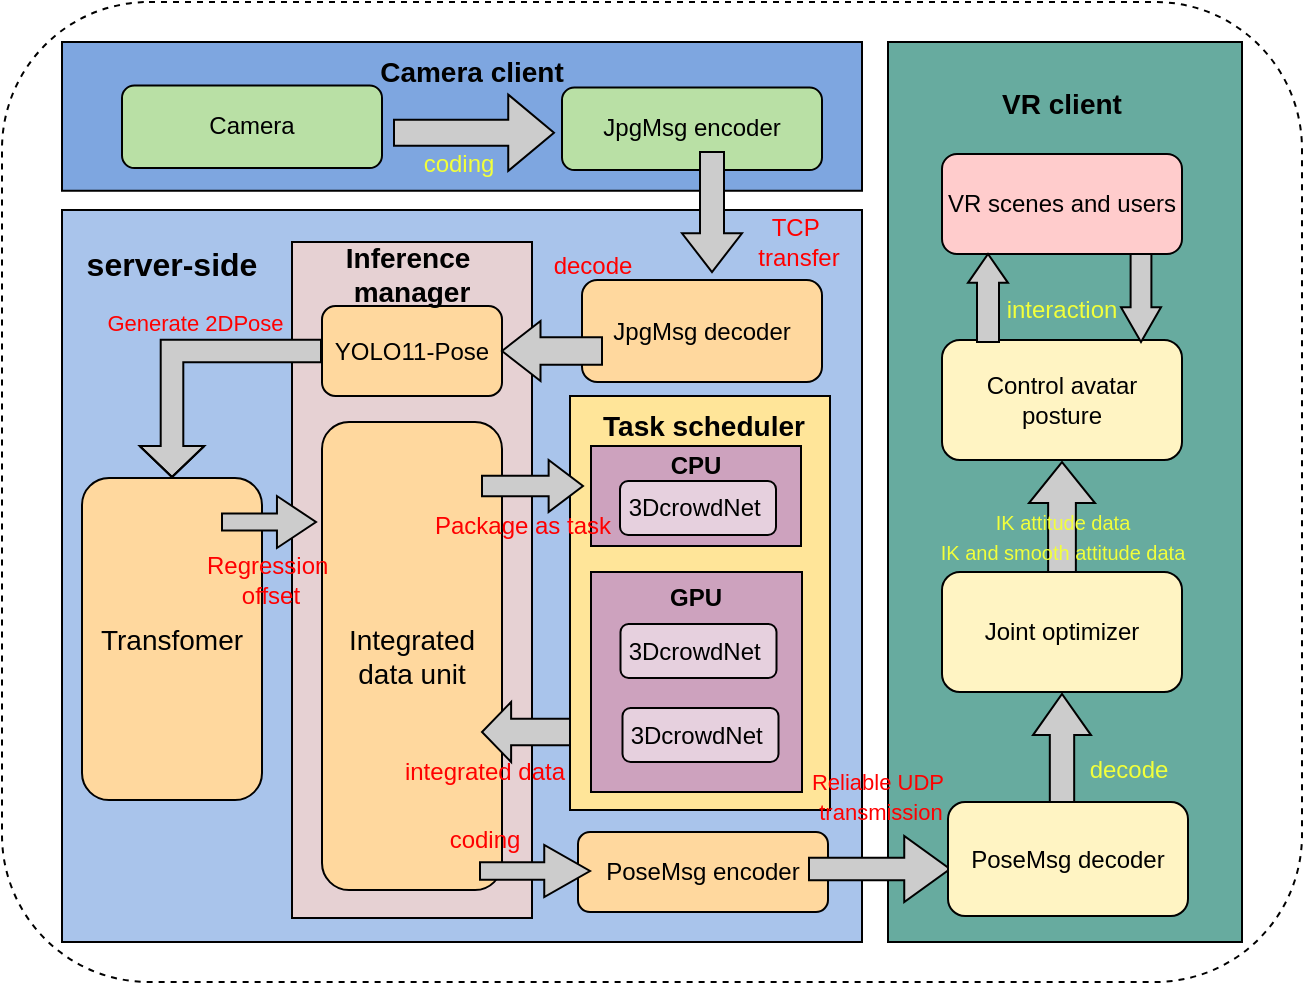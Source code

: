 <mxfile version="25.0.3">
  <diagram name="第 1 页" id="Knm-lP41OONlfiwNGnnD">
    <mxGraphModel dx="1055" dy="572" grid="1" gridSize="10" guides="1" tooltips="1" connect="1" arrows="1" fold="1" page="1" pageScale="1" pageWidth="827" pageHeight="1169" math="0" shadow="0">
      <root>
        <mxCell id="0" />
        <mxCell id="1" parent="0" />
        <mxCell id="qZviWjtYEAZgcSV_L7dp-56" value="" style="rounded=1;whiteSpace=wrap;html=1;dashed=1;" parent="1" vertex="1">
          <mxGeometry x="100" y="170" width="650" height="490" as="geometry" />
        </mxCell>
        <mxCell id="qZviWjtYEAZgcSV_L7dp-3" value="" style="rounded=0;whiteSpace=wrap;html=1;fillColor=#7EA6E0;" parent="1" vertex="1">
          <mxGeometry x="130" y="190" width="400" height="74.38" as="geometry" />
        </mxCell>
        <mxCell id="qZviWjtYEAZgcSV_L7dp-5" value="" style="html=1;shadow=0;dashed=0;align=center;verticalAlign=middle;shape=mxgraph.arrows2.arrow;dy=0.66;dx=22.88;notch=0;fillColor=#CCCCCC;" parent="1" vertex="1">
          <mxGeometry x="296" y="216.31" width="80" height="38.13" as="geometry" />
        </mxCell>
        <mxCell id="qZviWjtYEAZgcSV_L7dp-8" value="Camera" style="rounded=1;whiteSpace=wrap;html=1;fillColor=#B9E0A5;" parent="1" vertex="1">
          <mxGeometry x="160" y="211.75" width="130" height="41.25" as="geometry" />
        </mxCell>
        <mxCell id="qZviWjtYEAZgcSV_L7dp-9" value="JpgMsg encoder" style="rounded=1;whiteSpace=wrap;html=1;fillColor=#B9E0A5;" parent="1" vertex="1">
          <mxGeometry x="380" y="212.75" width="130" height="41.25" as="geometry" />
        </mxCell>
        <mxCell id="qZviWjtYEAZgcSV_L7dp-11" value="" style="rounded=0;whiteSpace=wrap;html=1;fillColor=#A9C4EB;" parent="1" vertex="1">
          <mxGeometry x="130" y="274" width="400" height="366" as="geometry" />
        </mxCell>
        <mxCell id="qZviWjtYEAZgcSV_L7dp-10" value="" style="html=1;shadow=0;dashed=0;align=center;verticalAlign=middle;shape=mxgraph.arrows2.arrow;dy=0.6;dx=19.33;direction=south;notch=0;fillColor=#CCCCCC;" parent="1" vertex="1">
          <mxGeometry x="440" y="245" width="30" height="60" as="geometry" />
        </mxCell>
        <mxCell id="qZviWjtYEAZgcSV_L7dp-12" value="JpgMsg decoder" style="rounded=1;whiteSpace=wrap;html=1;fillColor=#FFD89E;" parent="1" vertex="1">
          <mxGeometry x="390" y="309" width="120" height="51" as="geometry" />
        </mxCell>
        <mxCell id="qZviWjtYEAZgcSV_L7dp-22" value="" style="rounded=0;whiteSpace=wrap;html=1;fillColor=#E6D1D3;" parent="1" vertex="1">
          <mxGeometry x="245" y="290" width="120" height="338" as="geometry" />
        </mxCell>
        <mxCell id="qZviWjtYEAZgcSV_L7dp-60" style="edgeStyle=orthogonalEdgeStyle;rounded=0;orthogonalLoop=1;jettySize=auto;html=1;exitX=0;exitY=0.5;exitDx=0;exitDy=0;entryX=0.5;entryY=0;entryDx=0;entryDy=0;shape=flexArrow;fillColor=#CCCCCC;width=11.304;endSize=4.835;" parent="1" source="qZviWjtYEAZgcSV_L7dp-14" target="qZviWjtYEAZgcSV_L7dp-19" edge="1">
          <mxGeometry relative="1" as="geometry" />
        </mxCell>
        <mxCell id="o7PN1KQM0Z8fIxWU293y-7" value="Generate 2DPose" style="edgeLabel;align=center;verticalAlign=middle;resizable=0;points=[];labelBackgroundColor=none;fontColor=#FF0000;" parent="qZviWjtYEAZgcSV_L7dp-60" vertex="1" connectable="0">
          <mxGeometry x="-0.444" y="5" relative="1" as="geometry">
            <mxPoint x="-25" y="-20" as="offset" />
          </mxGeometry>
        </mxCell>
        <mxCell id="qZviWjtYEAZgcSV_L7dp-14" value="YOLO11-Pose" style="rounded=1;whiteSpace=wrap;html=1;fillColor=#FFD89E;" parent="1" vertex="1">
          <mxGeometry x="260" y="322" width="90" height="45" as="geometry" />
        </mxCell>
        <mxCell id="qZviWjtYEAZgcSV_L7dp-13" value="" style="html=1;shadow=0;dashed=0;align=center;verticalAlign=middle;shape=mxgraph.arrows2.arrow;dy=0.54;dx=19.25;flipH=1;notch=0;fillColor=#CCCCCC;" parent="1" vertex="1">
          <mxGeometry x="350" y="329.5" width="50" height="30" as="geometry" />
        </mxCell>
        <mxCell id="qZviWjtYEAZgcSV_L7dp-16" value="" style="rounded=0;whiteSpace=wrap;html=1;fillColor=#FFE599;" parent="1" vertex="1">
          <mxGeometry x="384" y="367" width="130" height="207" as="geometry" />
        </mxCell>
        <mxCell id="qZviWjtYEAZgcSV_L7dp-17" value="&lt;font style=&quot;font-size: 14px;&quot;&gt;Integrated data unit&lt;/font&gt;" style="rounded=1;whiteSpace=wrap;html=1;fillColor=#FFD89E;" parent="1" vertex="1">
          <mxGeometry x="260" y="380" width="90" height="234" as="geometry" />
        </mxCell>
        <mxCell id="qZviWjtYEAZgcSV_L7dp-18" value="PoseMsg encoder" style="rounded=1;whiteSpace=wrap;html=1;fillColor=#FFD89E;" parent="1" vertex="1">
          <mxGeometry x="388" y="585" width="125" height="40" as="geometry" />
        </mxCell>
        <mxCell id="qZviWjtYEAZgcSV_L7dp-19" value="&lt;font style=&quot;font-size: 14px;&quot;&gt;Transfomer&lt;/font&gt;" style="rounded=1;whiteSpace=wrap;html=1;fillColor=#FFD89E;" parent="1" vertex="1">
          <mxGeometry x="140" y="408" width="90" height="161" as="geometry" />
        </mxCell>
        <mxCell id="qZviWjtYEAZgcSV_L7dp-23" value="&lt;span style=&quot;font-size: 14px;&quot;&gt;&lt;b&gt;Inference&amp;nbsp;&lt;/b&gt;&lt;/span&gt;&lt;div&gt;&lt;span style=&quot;font-size: 14px;&quot;&gt;&lt;b&gt;manager&lt;/b&gt;&lt;/span&gt;&lt;/div&gt;" style="text;html=1;align=center;verticalAlign=middle;whiteSpace=wrap;rounded=0;" parent="1" vertex="1">
          <mxGeometry x="235" y="290.5" width="140" height="30" as="geometry" />
        </mxCell>
        <mxCell id="qZviWjtYEAZgcSV_L7dp-27" value="" style="rounded=0;whiteSpace=wrap;html=1;fillColor=#CDA2BE;" parent="1" vertex="1">
          <mxGeometry x="394.5" y="392" width="105" height="50" as="geometry" />
        </mxCell>
        <mxCell id="qZviWjtYEAZgcSV_L7dp-28" value="3DcrowdNet " style="rounded=1;whiteSpace=wrap;fillColor=#E6D0DE;" parent="1" vertex="1">
          <mxGeometry x="409" y="409.5" width="78" height="27" as="geometry" />
        </mxCell>
        <mxCell id="qZviWjtYEAZgcSV_L7dp-29" value="" style="rounded=0;whiteSpace=wrap;html=1;fillColor=#CDA2BE;" parent="1" vertex="1">
          <mxGeometry x="394.5" y="455" width="105.5" height="110" as="geometry" />
        </mxCell>
        <mxCell id="qZviWjtYEAZgcSV_L7dp-30" value="&lt;b&gt;CPU&lt;/b&gt;" style="text;html=1;align=center;verticalAlign=middle;whiteSpace=wrap;rounded=0;" parent="1" vertex="1">
          <mxGeometry x="417.25" y="387" width="60" height="30" as="geometry" />
        </mxCell>
        <mxCell id="qZviWjtYEAZgcSV_L7dp-32" value="3DcrowdNet " style="rounded=1;whiteSpace=wrap;fillColor=#E6D0DE;" parent="1" vertex="1">
          <mxGeometry x="409.25" y="481" width="78" height="27" as="geometry" />
        </mxCell>
        <mxCell id="qZviWjtYEAZgcSV_L7dp-33" value="&lt;b&gt;GPU&lt;/b&gt;" style="text;html=1;align=center;verticalAlign=middle;whiteSpace=wrap;rounded=0;" parent="1" vertex="1">
          <mxGeometry x="417" y="453" width="60" height="30" as="geometry" />
        </mxCell>
        <mxCell id="qZviWjtYEAZgcSV_L7dp-34" value="3DcrowdNet " style="rounded=1;whiteSpace=wrap;fillColor=#E6D0DE;" parent="1" vertex="1">
          <mxGeometry x="410.25" y="523" width="78" height="27" as="geometry" />
        </mxCell>
        <mxCell id="qZviWjtYEAZgcSV_L7dp-35" value="&lt;span style=&quot;font-size: 14px;&quot;&gt;&lt;b&gt;Task scheduler&lt;/b&gt;&lt;/span&gt;" style="text;html=1;align=center;verticalAlign=middle;whiteSpace=wrap;rounded=0;" parent="1" vertex="1">
          <mxGeometry x="389.63" y="367" width="121.75" height="30" as="geometry" />
        </mxCell>
        <mxCell id="qZviWjtYEAZgcSV_L7dp-42" value="" style="rounded=0;whiteSpace=wrap;html=1;fillColor=#67AB9F;" parent="1" vertex="1">
          <mxGeometry x="543" y="190" width="177" height="450" as="geometry" />
        </mxCell>
        <mxCell id="qZviWjtYEAZgcSV_L7dp-41" value="" style="html=1;shadow=0;dashed=0;align=center;verticalAlign=middle;shape=mxgraph.arrows2.arrow;dy=0.66;dx=22.88;notch=0;fillColor=#CCCCCC;" parent="1" vertex="1">
          <mxGeometry x="503.5" y="587" width="70.5" height="33" as="geometry" />
        </mxCell>
        <mxCell id="qZviWjtYEAZgcSV_L7dp-43" value="PoseMsg decoder" style="rounded=1;whiteSpace=wrap;html=1;fillColor=#FFF4C3;" parent="1" vertex="1">
          <mxGeometry x="573" y="570" width="120" height="57" as="geometry" />
        </mxCell>
        <mxCell id="qZviWjtYEAZgcSV_L7dp-47" value="Joint optimizer" style="rounded=1;whiteSpace=wrap;html=1;fillColor=#FFF4C3;" parent="1" vertex="1">
          <mxGeometry x="570" y="455" width="120" height="60" as="geometry" />
        </mxCell>
        <mxCell id="qZviWjtYEAZgcSV_L7dp-48" value="Control avatar posture" style="rounded=1;whiteSpace=wrap;html=1;fillColor=#FFF4C3;" parent="1" vertex="1">
          <mxGeometry x="570" y="339" width="120" height="60" as="geometry" />
        </mxCell>
        <mxCell id="qZviWjtYEAZgcSV_L7dp-51" value="VR scenes and users" style="rounded=1;whiteSpace=wrap;html=1;fillColor=#FFCCCC;" parent="1" vertex="1">
          <mxGeometry x="570" y="246" width="120" height="50" as="geometry" />
        </mxCell>
        <mxCell id="qZviWjtYEAZgcSV_L7dp-52" value="" style="html=1;shadow=0;dashed=0;align=center;verticalAlign=middle;shape=mxgraph.arrows2.arrow;dy=0.58;dx=20.54;direction=north;notch=0;fillColor=#CCCCCC;" parent="1" vertex="1">
          <mxGeometry x="615.5" y="516" width="29" height="54" as="geometry" />
        </mxCell>
        <mxCell id="qZviWjtYEAZgcSV_L7dp-53" value="" style="html=1;shadow=0;dashed=0;align=center;verticalAlign=middle;shape=mxgraph.arrows2.arrow;dy=0.58;dx=20.54;direction=north;notch=0;fillColor=#CCCCCC;" parent="1" vertex="1">
          <mxGeometry x="613.5" y="400" width="33" height="55" as="geometry" />
        </mxCell>
        <mxCell id="qZviWjtYEAZgcSV_L7dp-55" value="&lt;span style=&quot;font-size: 14px;&quot;&gt;&lt;b&gt;VR client&lt;/b&gt;&lt;/span&gt;" style="text;html=1;align=center;verticalAlign=middle;whiteSpace=wrap;rounded=0;" parent="1" vertex="1">
          <mxGeometry x="570" y="200.75" width="120" height="41.25" as="geometry" />
        </mxCell>
        <mxCell id="qZviWjtYEAZgcSV_L7dp-57" value="&lt;span style=&quot;font-size: 14px;&quot;&gt;&lt;b&gt;Camera client&lt;/b&gt;&lt;/span&gt;" style="text;html=1;align=center;verticalAlign=middle;whiteSpace=wrap;rounded=0;" parent="1" vertex="1">
          <mxGeometry x="288" y="190" width="94" height="30" as="geometry" />
        </mxCell>
        <mxCell id="qZviWjtYEAZgcSV_L7dp-58" value="" style="html=1;shadow=0;dashed=0;align=center;verticalAlign=middle;shape=mxgraph.arrows2.arrow;dy=0.66;dx=22.88;notch=0;fillColor=#CCCCCC;" parent="1" vertex="1">
          <mxGeometry x="339" y="591.5" width="55" height="26" as="geometry" />
        </mxCell>
        <mxCell id="rqnmy9McXEW3Z_b_oBwS-1" value="server-side" style="text;align=center;verticalAlign=middle;resizable=0;points=[];autosize=1;strokeColor=none;fillColor=none;horizontal=1;fontStyle=1;fontSize=16;" parent="1" vertex="1">
          <mxGeometry x="135" y="285" width="100" height="30" as="geometry" />
        </mxCell>
        <mxCell id="9eQYjSnBoUs20xjZKoyD-1" value="" style="html=1;shadow=0;dashed=0;align=center;verticalAlign=middle;shape=mxgraph.arrows2.arrow;dy=0.56;dx=14.56;flipH=1;notch=0;fillColor=#CCCCCC;" parent="1" vertex="1">
          <mxGeometry x="340" y="520" width="44" height="30" as="geometry" />
        </mxCell>
        <mxCell id="9eQYjSnBoUs20xjZKoyD-4" value="" style="html=1;shadow=0;dashed=0;align=center;verticalAlign=middle;shape=mxgraph.arrows2.arrow;dy=0.61;dx=17.18;notch=0;fillColor=#CCCCCC;" parent="1" vertex="1">
          <mxGeometry x="340" y="399" width="50.5" height="26" as="geometry" />
        </mxCell>
        <mxCell id="9eQYjSnBoUs20xjZKoyD-5" value="" style="html=1;shadow=0;dashed=0;align=center;verticalAlign=middle;shape=mxgraph.arrows2.arrow;dy=0.67;dx=19.52;notch=0;fillColor=#CCCCCC;" parent="1" vertex="1">
          <mxGeometry x="210" y="417" width="47" height="26" as="geometry" />
        </mxCell>
        <mxCell id="o7PN1KQM0Z8fIxWU293y-2" value="&lt;font color=&quot;#f2ff3b&quot;&gt;coding&lt;/font&gt;" style="text;html=1;align=center;verticalAlign=middle;resizable=0;points=[];autosize=1;strokeColor=none;fillColor=none;" parent="1" vertex="1">
          <mxGeometry x="298" y="236.38" width="60" height="30" as="geometry" />
        </mxCell>
        <mxCell id="o7PN1KQM0Z8fIxWU293y-3" value="&lt;font color=&quot;#ff0000&quot;&gt;TCP&amp;nbsp;&lt;/font&gt;&lt;div&gt;&lt;font color=&quot;#ff0000&quot;&gt;transfer&lt;/font&gt;&lt;/div&gt;" style="text;html=1;align=center;verticalAlign=middle;resizable=0;points=[];autosize=1;strokeColor=none;fillColor=none;" parent="1" vertex="1">
          <mxGeometry x="468" y="270" width="60" height="40" as="geometry" />
        </mxCell>
        <mxCell id="o7PN1KQM0Z8fIxWU293y-4" value="&lt;font color=&quot;#ff0000&quot;&gt;decode&lt;/font&gt;" style="text;html=1;align=center;verticalAlign=middle;resizable=0;points=[];autosize=1;strokeColor=none;fillColor=none;" parent="1" vertex="1">
          <mxGeometry x="365" y="286.5" width="60" height="30" as="geometry" />
        </mxCell>
        <mxCell id="o7PN1KQM0Z8fIxWU293y-8" value="&lt;font color=&quot;#ff0000&quot;&gt;Regression&amp;nbsp;&lt;/font&gt;&lt;div&gt;&lt;font color=&quot;#ff0000&quot;&gt;offset&lt;/font&gt;&lt;/div&gt;" style="text;html=1;align=center;verticalAlign=middle;resizable=0;points=[];autosize=1;strokeColor=none;fillColor=none;" parent="1" vertex="1">
          <mxGeometry x="188.5" y="439" width="90" height="40" as="geometry" />
        </mxCell>
        <mxCell id="o7PN1KQM0Z8fIxWU293y-9" value="&lt;font color=&quot;#ff0000&quot;&gt;Package as task&lt;/font&gt;" style="text;html=1;align=center;verticalAlign=middle;resizable=0;points=[];autosize=1;strokeColor=none;fillColor=none;" parent="1" vertex="1">
          <mxGeometry x="305" y="417" width="110" height="30" as="geometry" />
        </mxCell>
        <mxCell id="o7PN1KQM0Z8fIxWU293y-10" value="&lt;font color=&quot;#ff0000&quot;&gt;integrated data&lt;/font&gt;" style="text;html=1;align=center;verticalAlign=middle;resizable=0;points=[];autosize=1;strokeColor=none;fillColor=none;" parent="1" vertex="1">
          <mxGeometry x="290.5" y="540" width="100" height="30" as="geometry" />
        </mxCell>
        <mxCell id="o7PN1KQM0Z8fIxWU293y-11" value="&lt;font color=&quot;#ff0000&quot;&gt;coding&lt;/font&gt;" style="text;html=1;align=center;verticalAlign=middle;resizable=0;points=[];autosize=1;strokeColor=none;fillColor=none;" parent="1" vertex="1">
          <mxGeometry x="310.5" y="574" width="60" height="30" as="geometry" />
        </mxCell>
        <mxCell id="o7PN1KQM0Z8fIxWU293y-12" value="&lt;font color=&quot;#ff0000&quot; style=&quot;font-size: 11px;&quot;&gt;Reliable UDP&amp;nbsp;&lt;/font&gt;&lt;div&gt;&lt;font color=&quot;#ff0000&quot; style=&quot;font-size: 11px;&quot;&gt;transmission&lt;/font&gt;&lt;/div&gt;" style="text;html=1;align=center;verticalAlign=middle;resizable=0;points=[];autosize=1;strokeColor=none;fillColor=none;" parent="1" vertex="1">
          <mxGeometry x="493.75" y="547" width="90" height="40" as="geometry" />
        </mxCell>
        <mxCell id="o7PN1KQM0Z8fIxWU293y-13" value="&lt;font color=&quot;#f2ff3b&quot;&gt;decode&lt;/font&gt;" style="text;html=1;align=center;verticalAlign=middle;resizable=0;points=[];autosize=1;strokeColor=none;fillColor=none;" parent="1" vertex="1">
          <mxGeometry x="633" y="539" width="60" height="30" as="geometry" />
        </mxCell>
        <mxCell id="o7PN1KQM0Z8fIxWU293y-14" value="&lt;div&gt;&lt;span style=&quot;font-size: 10px;&quot;&gt;&lt;font color=&quot;#f2ff3b&quot;&gt;IK attitude data&lt;/font&gt;&lt;/span&gt;&lt;/div&gt;&lt;div&gt;&lt;span style=&quot;font-size: 10px;&quot;&gt;&lt;font color=&quot;#f2ff3b&quot;&gt;IK and smooth attitude data&lt;/font&gt;&lt;/span&gt;&lt;/div&gt;" style="text;html=1;align=center;verticalAlign=middle;resizable=0;points=[];autosize=1;strokeColor=none;fillColor=none;" parent="1" vertex="1">
          <mxGeometry x="555" y="417" width="150" height="40" as="geometry" />
        </mxCell>
        <mxCell id="78EndixJUYksl0SYltFk-1" value="" style="html=1;shadow=0;dashed=0;align=center;verticalAlign=middle;shape=mxgraph.arrows2.arrow;dy=0.48;dx=17.33;direction=south;notch=0;fillColor=#CCCCCC;" parent="1" vertex="1">
          <mxGeometry x="659.5" y="296" width="20" height="44" as="geometry" />
        </mxCell>
        <mxCell id="78EndixJUYksl0SYltFk-2" value="" style="html=1;shadow=0;dashed=0;align=center;verticalAlign=middle;shape=mxgraph.arrows2.arrow;dy=0.45;dx=14.42;direction=north;notch=0;fillColor=#CCCCCC;" parent="1" vertex="1">
          <mxGeometry x="583" y="296" width="20" height="44" as="geometry" />
        </mxCell>
        <mxCell id="78EndixJUYksl0SYltFk-3" value="&lt;font color=&quot;#f2ff3b&quot;&gt;interaction&lt;/font&gt;" style="text;html=1;align=center;verticalAlign=middle;whiteSpace=wrap;rounded=0;" parent="1" vertex="1">
          <mxGeometry x="600" y="309" width="60" height="30" as="geometry" />
        </mxCell>
      </root>
    </mxGraphModel>
  </diagram>
</mxfile>
